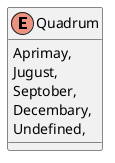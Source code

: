 @startuml
enum Quadrum {
    Aprimay,
    Jugust,
    Septober,
    Decembary,
    Undefined,
}
@enduml
